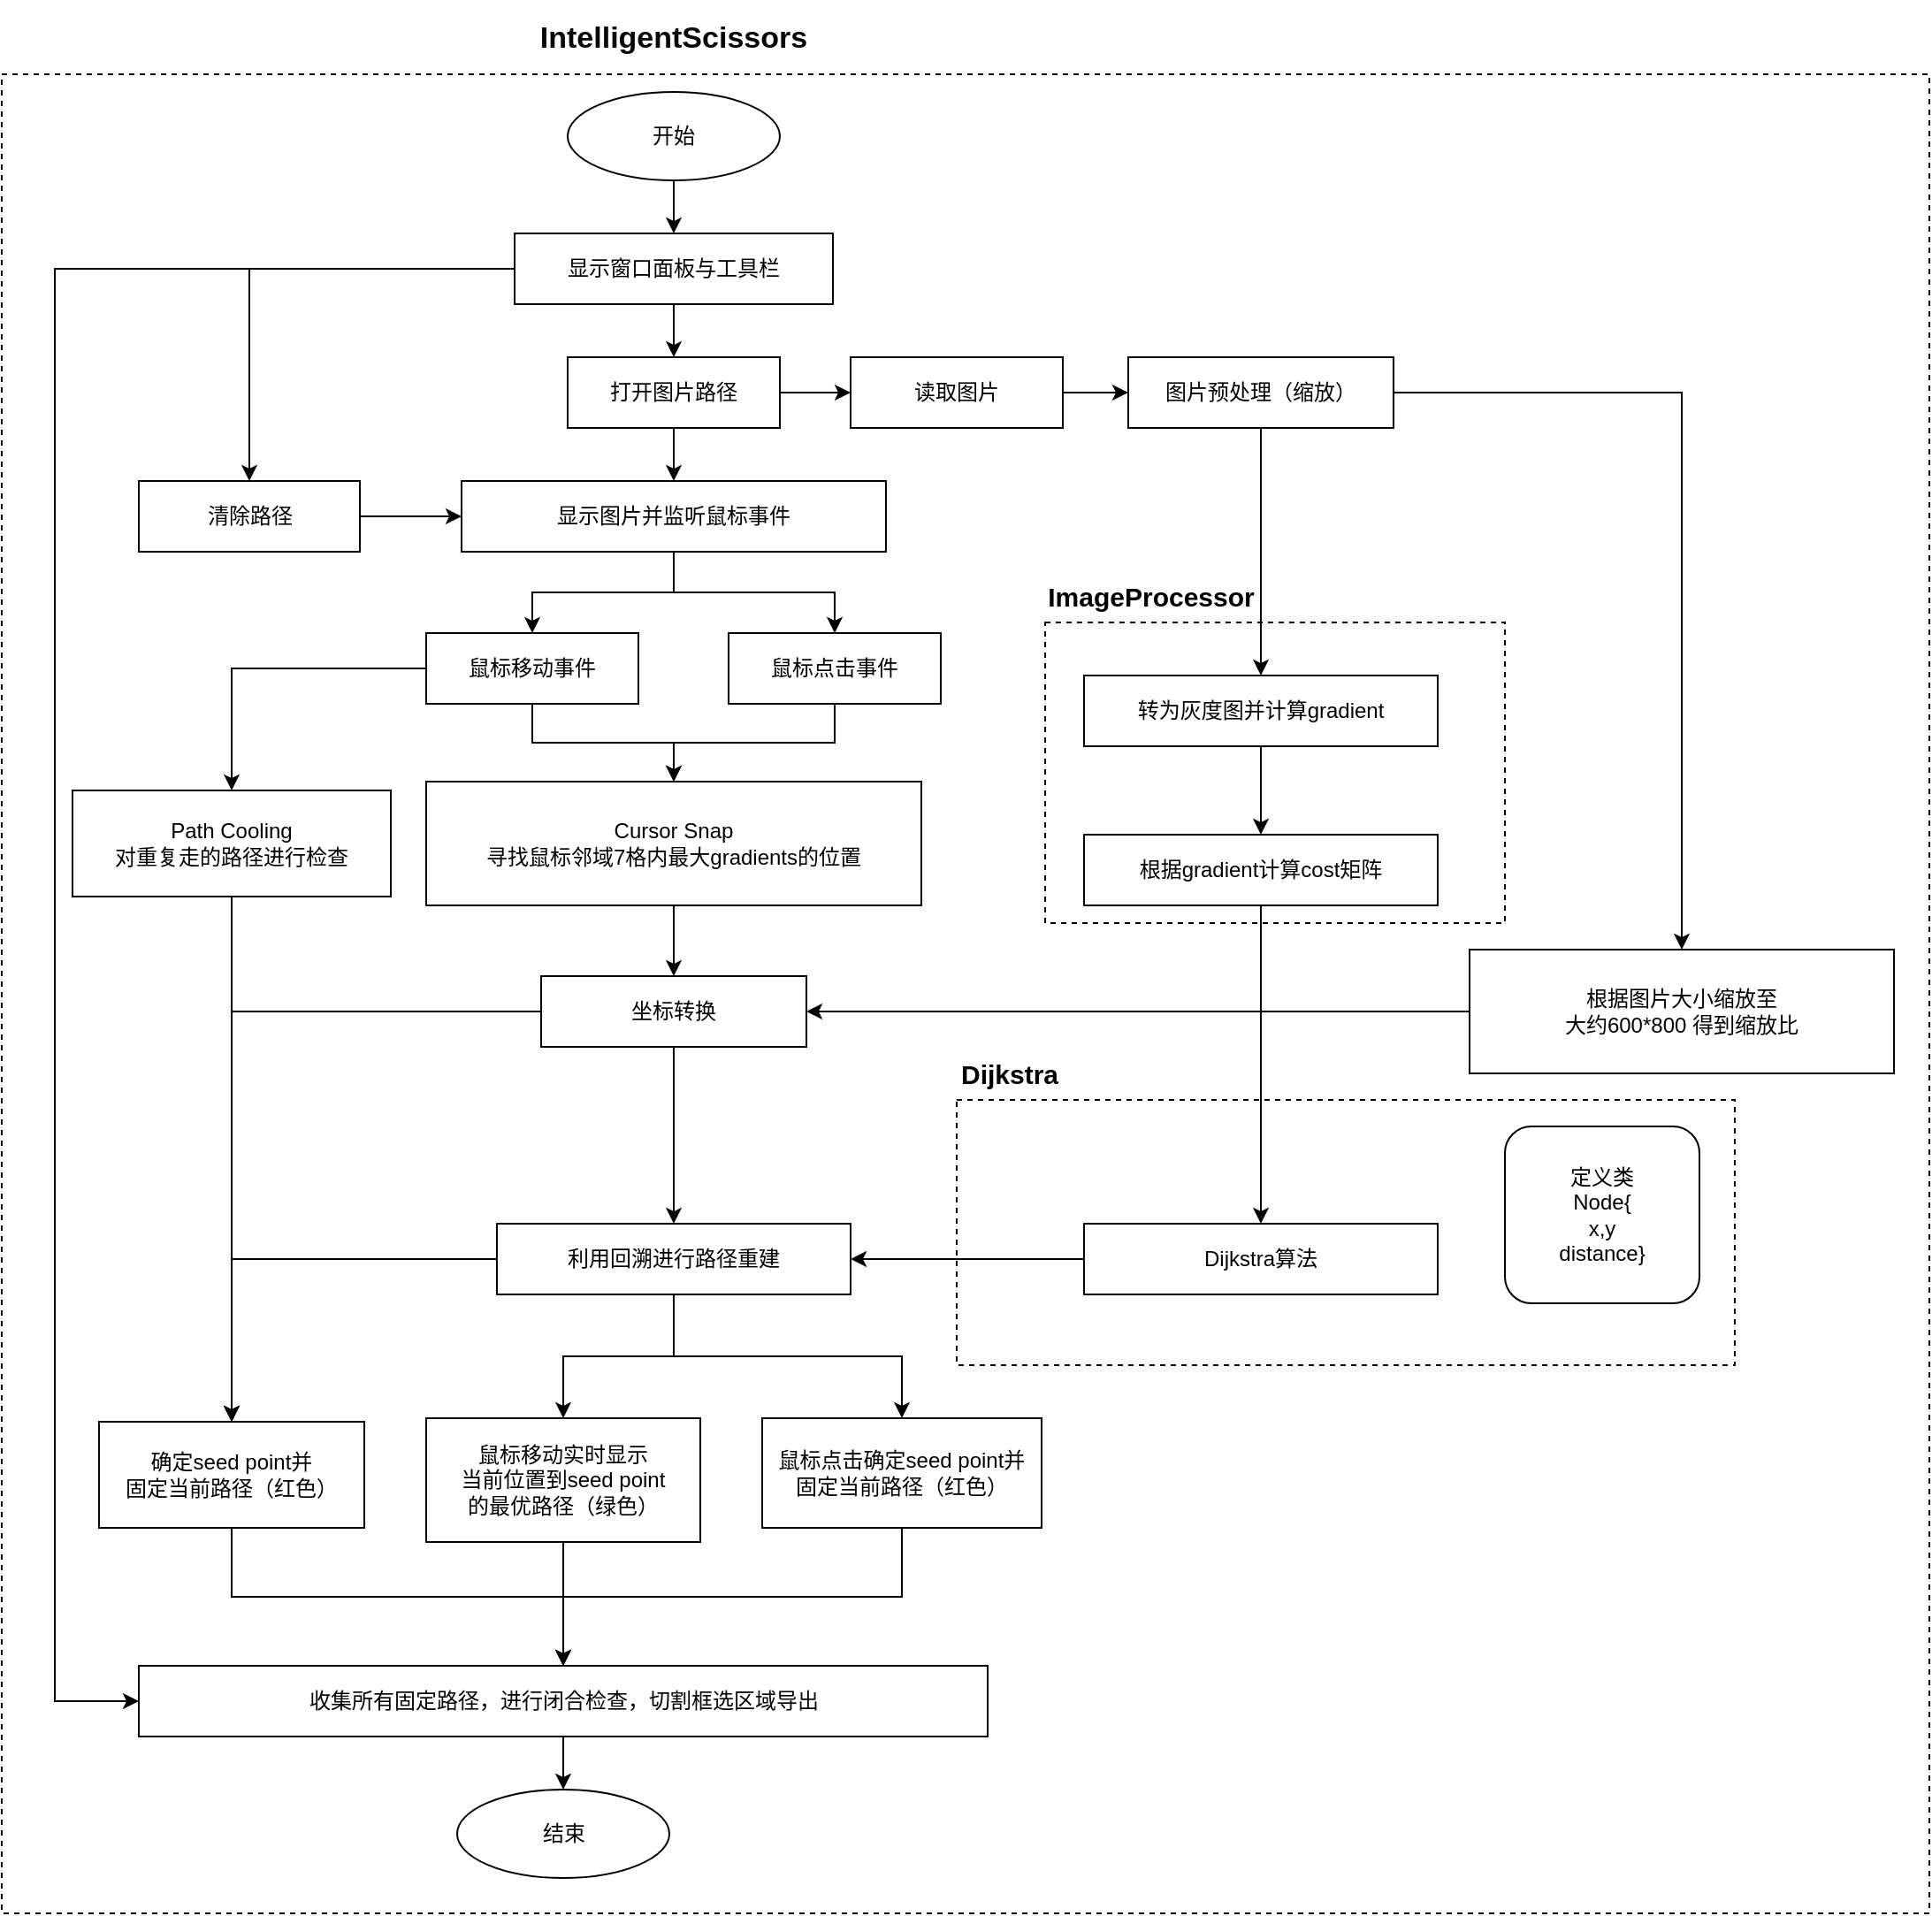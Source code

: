<mxfile version="27.0.3">
  <diagram name="第 1 页" id="s-FGFVeimVX07Pvcn39X">
    <mxGraphModel dx="2068" dy="1140" grid="0" gridSize="10" guides="1" tooltips="1" connect="1" arrows="1" fold="1" page="1" pageScale="1" pageWidth="1200" pageHeight="1200" background="none" math="0" shadow="0">
      <root>
        <mxCell id="0" />
        <mxCell id="1" parent="0" />
        <mxCell id="DBwA37Q5VYNuFYetnkOz-78" value="" style="rounded=0;whiteSpace=wrap;html=1;dashed=1;" vertex="1" parent="1">
          <mxGeometry x="56" y="65" width="1090" height="1040" as="geometry" />
        </mxCell>
        <mxCell id="DBwA37Q5VYNuFYetnkOz-59" value="" style="rounded=0;whiteSpace=wrap;html=1;dashed=1;" vertex="1" parent="1">
          <mxGeometry x="596" y="645" width="440" height="150" as="geometry" />
        </mxCell>
        <mxCell id="DBwA37Q5VYNuFYetnkOz-17" value="" style="rounded=0;whiteSpace=wrap;html=1;dashed=1;" vertex="1" parent="1">
          <mxGeometry x="646" y="375" width="260" height="170" as="geometry" />
        </mxCell>
        <mxCell id="DBwA37Q5VYNuFYetnkOz-8" style="edgeStyle=orthogonalEdgeStyle;rounded=0;orthogonalLoop=1;jettySize=auto;html=1;entryX=0.5;entryY=0;entryDx=0;entryDy=0;" edge="1" parent="1" source="DBwA37Q5VYNuFYetnkOz-1" target="DBwA37Q5VYNuFYetnkOz-2">
          <mxGeometry relative="1" as="geometry" />
        </mxCell>
        <mxCell id="DBwA37Q5VYNuFYetnkOz-87" style="edgeStyle=orthogonalEdgeStyle;rounded=0;orthogonalLoop=1;jettySize=auto;html=1;" edge="1" parent="1" source="DBwA37Q5VYNuFYetnkOz-1" target="DBwA37Q5VYNuFYetnkOz-85">
          <mxGeometry relative="1" as="geometry" />
        </mxCell>
        <mxCell id="DBwA37Q5VYNuFYetnkOz-88" style="edgeStyle=orthogonalEdgeStyle;rounded=0;orthogonalLoop=1;jettySize=auto;html=1;entryX=0;entryY=0.5;entryDx=0;entryDy=0;" edge="1" parent="1" source="DBwA37Q5VYNuFYetnkOz-1" target="DBwA37Q5VYNuFYetnkOz-81">
          <mxGeometry relative="1" as="geometry">
            <mxPoint x="46" y="985" as="targetPoint" />
            <Array as="points">
              <mxPoint x="86" y="175" />
              <mxPoint x="86" y="985" />
            </Array>
          </mxGeometry>
        </mxCell>
        <mxCell id="DBwA37Q5VYNuFYetnkOz-1" value="显示窗口面板与工具栏" style="rounded=0;whiteSpace=wrap;html=1;" vertex="1" parent="1">
          <mxGeometry x="346" y="155" width="180" height="40" as="geometry" />
        </mxCell>
        <mxCell id="DBwA37Q5VYNuFYetnkOz-11" style="edgeStyle=orthogonalEdgeStyle;rounded=0;orthogonalLoop=1;jettySize=auto;html=1;exitX=1;exitY=0.5;exitDx=0;exitDy=0;entryX=0;entryY=0.5;entryDx=0;entryDy=0;" edge="1" parent="1" source="DBwA37Q5VYNuFYetnkOz-2" target="DBwA37Q5VYNuFYetnkOz-10">
          <mxGeometry relative="1" as="geometry" />
        </mxCell>
        <mxCell id="DBwA37Q5VYNuFYetnkOz-22" value="" style="edgeStyle=orthogonalEdgeStyle;rounded=0;orthogonalLoop=1;jettySize=auto;html=1;" edge="1" parent="1" source="DBwA37Q5VYNuFYetnkOz-2" target="DBwA37Q5VYNuFYetnkOz-21">
          <mxGeometry relative="1" as="geometry" />
        </mxCell>
        <mxCell id="DBwA37Q5VYNuFYetnkOz-2" value="打开图片路径" style="rounded=0;whiteSpace=wrap;html=1;" vertex="1" parent="1">
          <mxGeometry x="376" y="225" width="120" height="40" as="geometry" />
        </mxCell>
        <mxCell id="DBwA37Q5VYNuFYetnkOz-6" style="edgeStyle=orthogonalEdgeStyle;rounded=0;orthogonalLoop=1;jettySize=auto;html=1;exitX=0.5;exitY=1;exitDx=0;exitDy=0;entryX=0.5;entryY=0;entryDx=0;entryDy=0;" edge="1" parent="1" source="DBwA37Q5VYNuFYetnkOz-5" target="DBwA37Q5VYNuFYetnkOz-1">
          <mxGeometry relative="1" as="geometry" />
        </mxCell>
        <mxCell id="DBwA37Q5VYNuFYetnkOz-5" value="开始" style="ellipse;whiteSpace=wrap;html=1;" vertex="1" parent="1">
          <mxGeometry x="376" y="75" width="120" height="50" as="geometry" />
        </mxCell>
        <mxCell id="DBwA37Q5VYNuFYetnkOz-33" style="edgeStyle=orthogonalEdgeStyle;rounded=0;orthogonalLoop=1;jettySize=auto;html=1;" edge="1" parent="1" source="DBwA37Q5VYNuFYetnkOz-10" target="DBwA37Q5VYNuFYetnkOz-29">
          <mxGeometry relative="1" as="geometry" />
        </mxCell>
        <mxCell id="DBwA37Q5VYNuFYetnkOz-10" value="读取图片" style="rounded=0;whiteSpace=wrap;html=1;" vertex="1" parent="1">
          <mxGeometry x="536" y="225" width="120" height="40" as="geometry" />
        </mxCell>
        <mxCell id="DBwA37Q5VYNuFYetnkOz-16" value="" style="edgeStyle=orthogonalEdgeStyle;rounded=0;orthogonalLoop=1;jettySize=auto;html=1;" edge="1" parent="1" source="DBwA37Q5VYNuFYetnkOz-12" target="DBwA37Q5VYNuFYetnkOz-14">
          <mxGeometry relative="1" as="geometry" />
        </mxCell>
        <mxCell id="DBwA37Q5VYNuFYetnkOz-12" value="转为灰度图并计算gradient" style="rounded=0;whiteSpace=wrap;html=1;" vertex="1" parent="1">
          <mxGeometry x="668" y="405" width="200" height="40" as="geometry" />
        </mxCell>
        <mxCell id="DBwA37Q5VYNuFYetnkOz-14" value="根据gradient计算cost矩阵" style="rounded=0;whiteSpace=wrap;html=1;" vertex="1" parent="1">
          <mxGeometry x="668" y="495" width="200" height="40" as="geometry" />
        </mxCell>
        <mxCell id="DBwA37Q5VYNuFYetnkOz-58" style="edgeStyle=orthogonalEdgeStyle;rounded=0;orthogonalLoop=1;jettySize=auto;html=1;entryX=0.5;entryY=0;entryDx=0;entryDy=0;" edge="1" parent="1" source="DBwA37Q5VYNuFYetnkOz-14" target="DBwA37Q5VYNuFYetnkOz-41">
          <mxGeometry relative="1" as="geometry" />
        </mxCell>
        <mxCell id="DBwA37Q5VYNuFYetnkOz-20" value="&lt;div style=&quot;background-color: rgb(255, 255, 255); color: rgb(8, 8, 8);&quot;&gt;&lt;pre style=&quot;&quot;&gt;&lt;font style=&quot;font-size: 17px;&quot; face=&quot;Helvetica&quot;&gt;&lt;b style=&quot;&quot;&gt;IntelligentScissors&lt;/b&gt;&lt;/font&gt;&lt;font color=&quot;rgba(0, 0, 0, 0)&quot;&gt;&lt;/font&gt;&lt;/pre&gt;&lt;/div&gt;" style="text;html=1;align=center;verticalAlign=middle;whiteSpace=wrap;rounded=0;" vertex="1" parent="1">
          <mxGeometry x="346" y="25" width="180" height="40" as="geometry" />
        </mxCell>
        <mxCell id="DBwA37Q5VYNuFYetnkOz-34" style="edgeStyle=orthogonalEdgeStyle;rounded=0;orthogonalLoop=1;jettySize=auto;html=1;" edge="1" parent="1" source="DBwA37Q5VYNuFYetnkOz-21" target="DBwA37Q5VYNuFYetnkOz-23">
          <mxGeometry relative="1" as="geometry" />
        </mxCell>
        <mxCell id="DBwA37Q5VYNuFYetnkOz-35" style="edgeStyle=orthogonalEdgeStyle;rounded=0;orthogonalLoop=1;jettySize=auto;html=1;" edge="1" parent="1" source="DBwA37Q5VYNuFYetnkOz-21" target="DBwA37Q5VYNuFYetnkOz-24">
          <mxGeometry relative="1" as="geometry" />
        </mxCell>
        <mxCell id="DBwA37Q5VYNuFYetnkOz-21" value="显示图片并监听鼠标事件" style="rounded=0;whiteSpace=wrap;html=1;" vertex="1" parent="1">
          <mxGeometry x="316" y="295" width="240" height="40" as="geometry" />
        </mxCell>
        <mxCell id="DBwA37Q5VYNuFYetnkOz-45" style="edgeStyle=orthogonalEdgeStyle;rounded=0;orthogonalLoop=1;jettySize=auto;html=1;exitX=0.5;exitY=1;exitDx=0;exitDy=0;" edge="1" parent="1" source="DBwA37Q5VYNuFYetnkOz-23" target="DBwA37Q5VYNuFYetnkOz-44">
          <mxGeometry relative="1" as="geometry" />
        </mxCell>
        <mxCell id="DBwA37Q5VYNuFYetnkOz-72" style="edgeStyle=orthogonalEdgeStyle;rounded=0;orthogonalLoop=1;jettySize=auto;html=1;" edge="1" parent="1" source="DBwA37Q5VYNuFYetnkOz-23" target="DBwA37Q5VYNuFYetnkOz-43">
          <mxGeometry relative="1" as="geometry" />
        </mxCell>
        <mxCell id="DBwA37Q5VYNuFYetnkOz-23" value="鼠标移动事件" style="rounded=0;whiteSpace=wrap;html=1;" vertex="1" parent="1">
          <mxGeometry x="296" y="381" width="120" height="40" as="geometry" />
        </mxCell>
        <mxCell id="DBwA37Q5VYNuFYetnkOz-46" style="edgeStyle=orthogonalEdgeStyle;rounded=0;orthogonalLoop=1;jettySize=auto;html=1;" edge="1" parent="1" source="DBwA37Q5VYNuFYetnkOz-24" target="DBwA37Q5VYNuFYetnkOz-44">
          <mxGeometry relative="1" as="geometry" />
        </mxCell>
        <mxCell id="DBwA37Q5VYNuFYetnkOz-24" value="鼠标点击事件" style="rounded=0;whiteSpace=wrap;html=1;" vertex="1" parent="1">
          <mxGeometry x="467" y="381" width="120" height="40" as="geometry" />
        </mxCell>
        <mxCell id="DBwA37Q5VYNuFYetnkOz-25" value="&lt;font style=&quot;font-size: 15px;&quot;&gt;&lt;b style=&quot;&quot;&gt;ImageProcessor&lt;/b&gt;&lt;/font&gt;" style="text;html=1;align=center;verticalAlign=middle;whiteSpace=wrap;rounded=0;" vertex="1" parent="1">
          <mxGeometry x="656" y="345" width="100" height="30" as="geometry" />
        </mxCell>
        <mxCell id="DBwA37Q5VYNuFYetnkOz-32" style="edgeStyle=orthogonalEdgeStyle;rounded=0;orthogonalLoop=1;jettySize=auto;html=1;" edge="1" parent="1" source="DBwA37Q5VYNuFYetnkOz-29" target="DBwA37Q5VYNuFYetnkOz-12">
          <mxGeometry relative="1" as="geometry" />
        </mxCell>
        <mxCell id="DBwA37Q5VYNuFYetnkOz-56" style="edgeStyle=orthogonalEdgeStyle;rounded=0;orthogonalLoop=1;jettySize=auto;html=1;" edge="1" parent="1" source="DBwA37Q5VYNuFYetnkOz-29" target="DBwA37Q5VYNuFYetnkOz-55">
          <mxGeometry relative="1" as="geometry" />
        </mxCell>
        <mxCell id="DBwA37Q5VYNuFYetnkOz-29" value="图片预处理（缩放）" style="rounded=0;whiteSpace=wrap;html=1;" vertex="1" parent="1">
          <mxGeometry x="693" y="225" width="150" height="40" as="geometry" />
        </mxCell>
        <mxCell id="DBwA37Q5VYNuFYetnkOz-84" style="edgeStyle=orthogonalEdgeStyle;rounded=0;orthogonalLoop=1;jettySize=auto;html=1;" edge="1" parent="1" source="DBwA37Q5VYNuFYetnkOz-36" target="DBwA37Q5VYNuFYetnkOz-81">
          <mxGeometry relative="1" as="geometry" />
        </mxCell>
        <mxCell id="DBwA37Q5VYNuFYetnkOz-36" value="鼠标点击确定seed point并&lt;div&gt;固定当前路径（红色）&lt;/div&gt;" style="rounded=0;whiteSpace=wrap;html=1;" vertex="1" parent="1">
          <mxGeometry x="486" y="825" width="158" height="62" as="geometry" />
        </mxCell>
        <mxCell id="DBwA37Q5VYNuFYetnkOz-83" style="edgeStyle=orthogonalEdgeStyle;rounded=0;orthogonalLoop=1;jettySize=auto;html=1;" edge="1" parent="1" source="DBwA37Q5VYNuFYetnkOz-38" target="DBwA37Q5VYNuFYetnkOz-81">
          <mxGeometry relative="1" as="geometry" />
        </mxCell>
        <mxCell id="DBwA37Q5VYNuFYetnkOz-38" value="鼠标移动实时显示&lt;div&gt;当前位置&lt;span style=&quot;background-color: transparent; color: light-dark(rgb(0, 0, 0), rgb(255, 255, 255));&quot;&gt;到seed point&lt;/span&gt;&lt;/div&gt;&lt;div&gt;&lt;span style=&quot;background-color: transparent; color: light-dark(rgb(0, 0, 0), rgb(255, 255, 255));&quot;&gt;的最优路径&lt;/span&gt;&lt;span style=&quot;background-color: transparent; color: light-dark(rgb(0, 0, 0), rgb(255, 255, 255));&quot;&gt;（绿色）&lt;/span&gt;&lt;/div&gt;" style="rounded=0;whiteSpace=wrap;html=1;" vertex="1" parent="1">
          <mxGeometry x="296" y="825" width="155" height="70" as="geometry" />
        </mxCell>
        <mxCell id="DBwA37Q5VYNuFYetnkOz-65" style="edgeStyle=orthogonalEdgeStyle;rounded=0;orthogonalLoop=1;jettySize=auto;html=1;" edge="1" parent="1" source="DBwA37Q5VYNuFYetnkOz-41" target="DBwA37Q5VYNuFYetnkOz-63">
          <mxGeometry relative="1" as="geometry" />
        </mxCell>
        <mxCell id="DBwA37Q5VYNuFYetnkOz-41" value="Dijkstra算法" style="rounded=0;whiteSpace=wrap;html=1;" vertex="1" parent="1">
          <mxGeometry x="668" y="715" width="200" height="40" as="geometry" />
        </mxCell>
        <mxCell id="DBwA37Q5VYNuFYetnkOz-42" value="&lt;div&gt;定义类&lt;/div&gt;Node{&lt;div&gt;x,y&lt;/div&gt;&lt;div&gt;distance&lt;span style=&quot;background-color: transparent; color: light-dark(rgb(0, 0, 0), rgb(255, 255, 255));&quot;&gt;}&lt;/span&gt;&lt;/div&gt;" style="rounded=1;whiteSpace=wrap;html=1;" vertex="1" parent="1">
          <mxGeometry x="906" y="660" width="110" height="100" as="geometry" />
        </mxCell>
        <mxCell id="DBwA37Q5VYNuFYetnkOz-75" value="" style="edgeStyle=orthogonalEdgeStyle;rounded=0;orthogonalLoop=1;jettySize=auto;html=1;" edge="1" parent="1" source="DBwA37Q5VYNuFYetnkOz-43" target="DBwA37Q5VYNuFYetnkOz-74">
          <mxGeometry relative="1" as="geometry" />
        </mxCell>
        <mxCell id="DBwA37Q5VYNuFYetnkOz-43" value="Path Cooling&lt;div&gt;对重复走的路径进行检查&lt;/div&gt;" style="rounded=0;whiteSpace=wrap;html=1;" vertex="1" parent="1">
          <mxGeometry x="96" y="470" width="180" height="60" as="geometry" />
        </mxCell>
        <mxCell id="DBwA37Q5VYNuFYetnkOz-51" style="edgeStyle=orthogonalEdgeStyle;rounded=0;orthogonalLoop=1;jettySize=auto;html=1;" edge="1" parent="1" source="DBwA37Q5VYNuFYetnkOz-44" target="DBwA37Q5VYNuFYetnkOz-48">
          <mxGeometry relative="1" as="geometry" />
        </mxCell>
        <mxCell id="DBwA37Q5VYNuFYetnkOz-44" value="Cursor Snap&lt;div&gt;寻找鼠标邻域7格内最大gradients的位置&lt;/div&gt;" style="rounded=0;whiteSpace=wrap;html=1;" vertex="1" parent="1">
          <mxGeometry x="296" y="465" width="280" height="70" as="geometry" />
        </mxCell>
        <mxCell id="DBwA37Q5VYNuFYetnkOz-64" value="" style="edgeStyle=orthogonalEdgeStyle;rounded=0;orthogonalLoop=1;jettySize=auto;html=1;" edge="1" parent="1" source="DBwA37Q5VYNuFYetnkOz-48" target="DBwA37Q5VYNuFYetnkOz-63">
          <mxGeometry relative="1" as="geometry" />
        </mxCell>
        <mxCell id="DBwA37Q5VYNuFYetnkOz-76" style="edgeStyle=orthogonalEdgeStyle;rounded=0;orthogonalLoop=1;jettySize=auto;html=1;" edge="1" parent="1" source="DBwA37Q5VYNuFYetnkOz-48" target="DBwA37Q5VYNuFYetnkOz-74">
          <mxGeometry relative="1" as="geometry" />
        </mxCell>
        <mxCell id="DBwA37Q5VYNuFYetnkOz-48" value="坐标转换" style="rounded=0;whiteSpace=wrap;html=1;" vertex="1" parent="1">
          <mxGeometry x="361" y="575" width="150" height="40" as="geometry" />
        </mxCell>
        <mxCell id="DBwA37Q5VYNuFYetnkOz-70" style="edgeStyle=orthogonalEdgeStyle;rounded=0;orthogonalLoop=1;jettySize=auto;html=1;entryX=1;entryY=0.5;entryDx=0;entryDy=0;" edge="1" parent="1" source="DBwA37Q5VYNuFYetnkOz-55" target="DBwA37Q5VYNuFYetnkOz-48">
          <mxGeometry relative="1" as="geometry" />
        </mxCell>
        <mxCell id="DBwA37Q5VYNuFYetnkOz-55" value="根据图片大小缩放至&lt;div&gt;大约600*800&amp;nbsp;&lt;span style=&quot;background-color: transparent; color: light-dark(rgb(0, 0, 0), rgb(255, 255, 255));&quot;&gt;得到缩放比&lt;/span&gt;&lt;/div&gt;" style="rounded=0;whiteSpace=wrap;html=1;" vertex="1" parent="1">
          <mxGeometry x="886" y="560" width="240" height="70" as="geometry" />
        </mxCell>
        <mxCell id="DBwA37Q5VYNuFYetnkOz-66" style="edgeStyle=orthogonalEdgeStyle;rounded=0;orthogonalLoop=1;jettySize=auto;html=1;" edge="1" parent="1" source="DBwA37Q5VYNuFYetnkOz-63" target="DBwA37Q5VYNuFYetnkOz-38">
          <mxGeometry relative="1" as="geometry" />
        </mxCell>
        <mxCell id="DBwA37Q5VYNuFYetnkOz-67" style="edgeStyle=orthogonalEdgeStyle;rounded=0;orthogonalLoop=1;jettySize=auto;html=1;" edge="1" parent="1" source="DBwA37Q5VYNuFYetnkOz-63" target="DBwA37Q5VYNuFYetnkOz-36">
          <mxGeometry relative="1" as="geometry" />
        </mxCell>
        <mxCell id="DBwA37Q5VYNuFYetnkOz-77" style="edgeStyle=orthogonalEdgeStyle;rounded=0;orthogonalLoop=1;jettySize=auto;html=1;" edge="1" parent="1" source="DBwA37Q5VYNuFYetnkOz-63" target="DBwA37Q5VYNuFYetnkOz-74">
          <mxGeometry relative="1" as="geometry" />
        </mxCell>
        <mxCell id="DBwA37Q5VYNuFYetnkOz-63" value="利用回溯进行路径重建" style="rounded=0;whiteSpace=wrap;html=1;" vertex="1" parent="1">
          <mxGeometry x="336" y="715" width="200" height="40" as="geometry" />
        </mxCell>
        <mxCell id="DBwA37Q5VYNuFYetnkOz-71" value="&lt;font style=&quot;font-size: 15px;&quot;&gt;&lt;b&gt;Dijkstra&lt;/b&gt;&lt;/font&gt;" style="text;html=1;align=center;verticalAlign=middle;whiteSpace=wrap;rounded=0;" vertex="1" parent="1">
          <mxGeometry x="576" y="615" width="100" height="30" as="geometry" />
        </mxCell>
        <mxCell id="DBwA37Q5VYNuFYetnkOz-82" style="edgeStyle=orthogonalEdgeStyle;rounded=0;orthogonalLoop=1;jettySize=auto;html=1;" edge="1" parent="1" source="DBwA37Q5VYNuFYetnkOz-74" target="DBwA37Q5VYNuFYetnkOz-81">
          <mxGeometry relative="1" as="geometry" />
        </mxCell>
        <mxCell id="DBwA37Q5VYNuFYetnkOz-74" value="确定seed point并&lt;div&gt;固定当前路径（红色）&lt;/div&gt;" style="rounded=0;whiteSpace=wrap;html=1;" vertex="1" parent="1">
          <mxGeometry x="111" y="827" width="150" height="60" as="geometry" />
        </mxCell>
        <mxCell id="DBwA37Q5VYNuFYetnkOz-80" value="坐标转换" style="rounded=0;whiteSpace=wrap;html=1;" vertex="1" parent="1">
          <mxGeometry x="361" y="575" width="150" height="40" as="geometry" />
        </mxCell>
        <mxCell id="DBwA37Q5VYNuFYetnkOz-90" style="edgeStyle=orthogonalEdgeStyle;rounded=0;orthogonalLoop=1;jettySize=auto;html=1;" edge="1" parent="1" source="DBwA37Q5VYNuFYetnkOz-81" target="DBwA37Q5VYNuFYetnkOz-89">
          <mxGeometry relative="1" as="geometry" />
        </mxCell>
        <mxCell id="DBwA37Q5VYNuFYetnkOz-81" value="收集所有固定路径，进行闭合检查，切割框选区域导出" style="rounded=0;whiteSpace=wrap;html=1;" vertex="1" parent="1">
          <mxGeometry x="133.5" y="965" width="480" height="40" as="geometry" />
        </mxCell>
        <mxCell id="DBwA37Q5VYNuFYetnkOz-86" style="edgeStyle=orthogonalEdgeStyle;rounded=0;orthogonalLoop=1;jettySize=auto;html=1;" edge="1" parent="1" source="DBwA37Q5VYNuFYetnkOz-85" target="DBwA37Q5VYNuFYetnkOz-21">
          <mxGeometry relative="1" as="geometry" />
        </mxCell>
        <mxCell id="DBwA37Q5VYNuFYetnkOz-85" value="清除路径" style="rounded=0;whiteSpace=wrap;html=1;" vertex="1" parent="1">
          <mxGeometry x="133.5" y="295" width="125" height="40" as="geometry" />
        </mxCell>
        <mxCell id="DBwA37Q5VYNuFYetnkOz-89" value="结束" style="ellipse;whiteSpace=wrap;html=1;" vertex="1" parent="1">
          <mxGeometry x="313.5" y="1035" width="120" height="50" as="geometry" />
        </mxCell>
      </root>
    </mxGraphModel>
  </diagram>
</mxfile>
